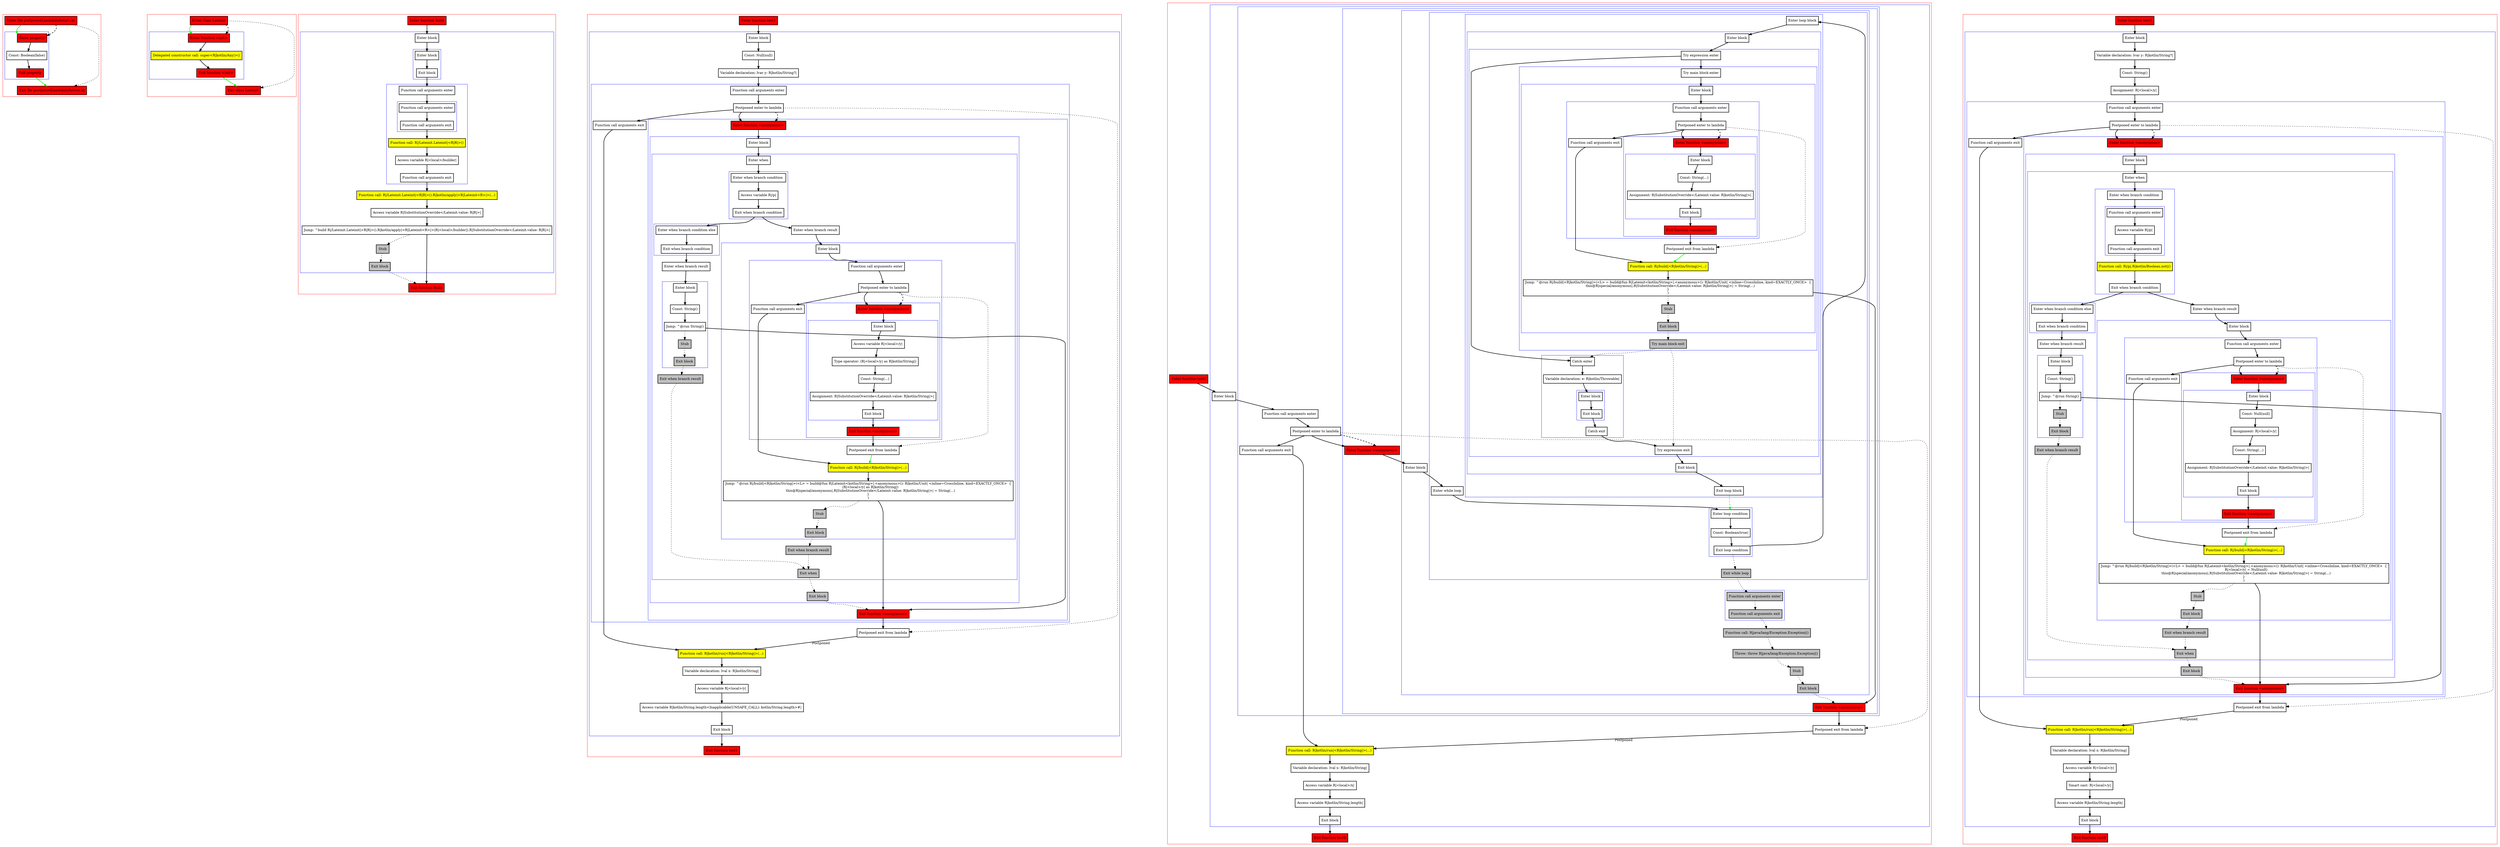 digraph postponedLambdaInReturn_kt {
    graph [nodesep=3]
    node [shape=box penwidth=2]
    edge [penwidth=2]

    subgraph cluster_0 {
        color=red
        0 [label="Enter file postponedLambdaInReturn.kt" style="filled" fillcolor=red];
        subgraph cluster_1 {
            color=blue
            1 [label="Enter property" style="filled" fillcolor=red];
            2 [label="Const: Boolean(false)"];
            3 [label="Exit property" style="filled" fillcolor=red];
        }
        4 [label="Exit file postponedLambdaInReturn.kt" style="filled" fillcolor=red];
    }
    0 -> {1} [color=green];
    0 -> {4} [style=dotted];
    0 -> {1} [style=dashed];
    1 -> {2};
    2 -> {3};
    3 -> {4} [color=green];

    subgraph cluster_2 {
        color=red
        5 [label="Enter class Lateinit" style="filled" fillcolor=red];
        subgraph cluster_3 {
            color=blue
            6 [label="Enter function <init>" style="filled" fillcolor=red];
            7 [label="Delegated constructor call: super<R|kotlin/Any|>()" style="filled" fillcolor=yellow];
            8 [label="Exit function <init>" style="filled" fillcolor=red];
        }
        9 [label="Exit class Lateinit" style="filled" fillcolor=red];
    }
    5 -> {6} [color=green];
    5 -> {9} [style=dotted];
    5 -> {6} [style=dashed];
    6 -> {7};
    7 -> {8};
    8 -> {9} [color=green];

    subgraph cluster_4 {
        color=red
        10 [label="Enter function build" style="filled" fillcolor=red];
        subgraph cluster_5 {
            color=blue
            11 [label="Enter block"];
            subgraph cluster_6 {
                color=blue
                12 [label="Enter block"];
                13 [label="Exit block"];
            }
            subgraph cluster_7 {
                color=blue
                14 [label="Function call arguments enter"];
                subgraph cluster_8 {
                    color=blue
                    15 [label="Function call arguments enter"];
                    16 [label="Function call arguments exit"];
                }
                17 [label="Function call: R|/Lateinit.Lateinit|<R|R|>()" style="filled" fillcolor=yellow];
                18 [label="Access variable R|<local>/builder|"];
                19 [label="Function call arguments exit"];
            }
            20 [label="Function call: R|/Lateinit.Lateinit|<R|R|>().R|kotlin/apply|<R|Lateinit<R>|>(...)" style="filled" fillcolor=yellow];
            21 [label="Access variable R|SubstitutionOverride</Lateinit.value: R|R|>|"];
            22 [label="Jump: ^build R|/Lateinit.Lateinit|<R|R|>().R|kotlin/apply|<R|Lateinit<R>|>(R|<local>/builder|).R|SubstitutionOverride</Lateinit.value: R|R|>|"];
            23 [label="Stub" style="filled" fillcolor=gray];
            24 [label="Exit block" style="filled" fillcolor=gray];
        }
        25 [label="Exit function build" style="filled" fillcolor=red];
    }
    10 -> {11};
    11 -> {12};
    12 -> {13};
    13 -> {14};
    14 -> {15};
    15 -> {16};
    16 -> {17};
    17 -> {18};
    18 -> {19};
    19 -> {20};
    20 -> {21};
    21 -> {22};
    22 -> {25};
    22 -> {23} [style=dotted];
    23 -> {24} [style=dotted];
    24 -> {25} [style=dotted];

    subgraph cluster_9 {
        color=red
        26 [label="Enter function test1" style="filled" fillcolor=red];
        subgraph cluster_10 {
            color=blue
            27 [label="Enter block"];
            28 [label="Const: Null(null)"];
            29 [label="Variable declaration: lvar y: R|kotlin/String?|"];
            subgraph cluster_11 {
                color=blue
                30 [label="Function call arguments enter"];
                31 [label="Postponed enter to lambda"];
                subgraph cluster_12 {
                    color=blue
                    32 [label="Enter function <anonymous>" style="filled" fillcolor=red];
                    subgraph cluster_13 {
                        color=blue
                        33 [label="Enter block"];
                        subgraph cluster_14 {
                            color=blue
                            34 [label="Enter when"];
                            subgraph cluster_15 {
                                color=blue
                                35 [label="Enter when branch condition "];
                                36 [label="Access variable R|/p|"];
                                37 [label="Exit when branch condition"];
                            }
                            subgraph cluster_16 {
                                color=blue
                                38 [label="Enter when branch condition else"];
                                39 [label="Exit when branch condition"];
                            }
                            40 [label="Enter when branch result"];
                            subgraph cluster_17 {
                                color=blue
                                41 [label="Enter block"];
                                42 [label="Const: String()"];
                                43 [label="Jump: ^@run String()"];
                                44 [label="Stub" style="filled" fillcolor=gray];
                                45 [label="Exit block" style="filled" fillcolor=gray];
                            }
                            46 [label="Exit when branch result" style="filled" fillcolor=gray];
                            47 [label="Enter when branch result"];
                            subgraph cluster_18 {
                                color=blue
                                48 [label="Enter block"];
                                subgraph cluster_19 {
                                    color=blue
                                    49 [label="Function call arguments enter"];
                                    50 [label="Postponed enter to lambda"];
                                    subgraph cluster_20 {
                                        color=blue
                                        51 [label="Enter function <anonymous>" style="filled" fillcolor=red];
                                        subgraph cluster_21 {
                                            color=blue
                                            52 [label="Enter block"];
                                            53 [label="Access variable R|<local>/y|"];
                                            54 [label="Type operator: (R|<local>/y| as R|kotlin/String|)"];
                                            55 [label="Const: String(...)"];
                                            56 [label="Assignment: R|SubstitutionOverride</Lateinit.value: R|kotlin/String|>|"];
                                            57 [label="Exit block"];
                                        }
                                        58 [label="Exit function <anonymous>" style="filled" fillcolor=red];
                                    }
                                    59 [label="Function call arguments exit"];
                                }
                                60 [label="Postponed exit from lambda"];
                                61 [label="Function call: R|/build|<R|kotlin/String|>(...)" style="filled" fillcolor=yellow];
                                62 [label="Jump: ^@run R|/build|<R|kotlin/String|>(<L> = build@fun R|Lateinit<kotlin/String>|.<anonymous>(): R|kotlin/Unit| <inline=CrossInline, kind=EXACTLY_ONCE>  {
    (R|<local>/y| as R|kotlin/String|)
    this@R|special/anonymous|.R|SubstitutionOverride</Lateinit.value: R|kotlin/String|>| = String(...)
}
)"];
                                63 [label="Stub" style="filled" fillcolor=gray];
                                64 [label="Exit block" style="filled" fillcolor=gray];
                            }
                            65 [label="Exit when branch result" style="filled" fillcolor=gray];
                            66 [label="Exit when" style="filled" fillcolor=gray];
                        }
                        67 [label="Exit block" style="filled" fillcolor=gray];
                    }
                    68 [label="Exit function <anonymous>" style="filled" fillcolor=red];
                }
                69 [label="Function call arguments exit"];
            }
            70 [label="Postponed exit from lambda"];
            71 [label="Function call: R|kotlin/run|<R|kotlin/String|>(...)" style="filled" fillcolor=yellow];
            72 [label="Variable declaration: lval x: R|kotlin/String|"];
            73 [label="Access variable R|<local>/y|"];
            74 [label="Access variable R|kotlin/String.length<Inapplicable(UNSAFE_CALL): kotlin/String.length>#|"];
            75 [label="Exit block"];
        }
        76 [label="Exit function test1" style="filled" fillcolor=red];
    }
    26 -> {27};
    27 -> {28};
    28 -> {29};
    29 -> {30};
    30 -> {31};
    31 -> {32 69};
    31 -> {70} [style=dotted];
    31 -> {32} [style=dashed];
    32 -> {33};
    33 -> {34};
    34 -> {35};
    35 -> {36};
    36 -> {37};
    37 -> {38 47};
    38 -> {39};
    39 -> {40};
    40 -> {41};
    41 -> {42};
    42 -> {43};
    43 -> {68};
    43 -> {44} [style=dotted];
    44 -> {45} [style=dotted];
    45 -> {46} [style=dotted];
    46 -> {66} [style=dotted];
    47 -> {48};
    48 -> {49};
    49 -> {50};
    50 -> {51 59};
    50 -> {60} [style=dotted];
    50 -> {51} [style=dashed];
    51 -> {52};
    52 -> {53};
    53 -> {54};
    54 -> {55};
    55 -> {56};
    56 -> {57};
    57 -> {58};
    58 -> {60};
    59 -> {61};
    60 -> {61} [color=green];
    61 -> {62};
    62 -> {68};
    62 -> {63} [style=dotted];
    63 -> {64} [style=dotted];
    64 -> {65} [style=dotted];
    65 -> {66} [style=dotted];
    66 -> {67} [style=dotted];
    67 -> {68} [style=dotted];
    68 -> {70};
    69 -> {71};
    70 -> {71} [label="Postponed"];
    71 -> {72};
    72 -> {73};
    73 -> {74};
    74 -> {75};
    75 -> {76};

    subgraph cluster_22 {
        color=red
        77 [label="Enter function test2" style="filled" fillcolor=red];
        subgraph cluster_23 {
            color=blue
            78 [label="Enter block"];
            subgraph cluster_24 {
                color=blue
                79 [label="Function call arguments enter"];
                80 [label="Postponed enter to lambda"];
                subgraph cluster_25 {
                    color=blue
                    81 [label="Enter function <anonymous>" style="filled" fillcolor=red];
                    subgraph cluster_26 {
                        color=blue
                        82 [label="Enter block"];
                        subgraph cluster_27 {
                            color=blue
                            83 [label="Enter while loop"];
                            subgraph cluster_28 {
                                color=blue
                                84 [label="Enter loop condition"];
                                85 [label="Const: Boolean(true)"];
                                86 [label="Exit loop condition"];
                            }
                            subgraph cluster_29 {
                                color=blue
                                87 [label="Enter loop block"];
                                subgraph cluster_30 {
                                    color=blue
                                    88 [label="Enter block"];
                                    subgraph cluster_31 {
                                        color=blue
                                        89 [label="Try expression enter"];
                                        subgraph cluster_32 {
                                            color=blue
                                            90 [label="Try main block enter"];
                                            subgraph cluster_33 {
                                                color=blue
                                                91 [label="Enter block"];
                                                subgraph cluster_34 {
                                                    color=blue
                                                    92 [label="Function call arguments enter"];
                                                    93 [label="Postponed enter to lambda"];
                                                    subgraph cluster_35 {
                                                        color=blue
                                                        94 [label="Enter function <anonymous>" style="filled" fillcolor=red];
                                                        subgraph cluster_36 {
                                                            color=blue
                                                            95 [label="Enter block"];
                                                            96 [label="Const: String(...)"];
                                                            97 [label="Assignment: R|SubstitutionOverride</Lateinit.value: R|kotlin/String|>|"];
                                                            98 [label="Exit block"];
                                                        }
                                                        99 [label="Exit function <anonymous>" style="filled" fillcolor=red];
                                                    }
                                                    100 [label="Function call arguments exit"];
                                                }
                                                101 [label="Postponed exit from lambda"];
                                                102 [label="Function call: R|/build|<R|kotlin/String|>(...)" style="filled" fillcolor=yellow];
                                                103 [label="Jump: ^@run R|/build|<R|kotlin/String|>(<L> = build@fun R|Lateinit<kotlin/String>|.<anonymous>(): R|kotlin/Unit| <inline=CrossInline, kind=EXACTLY_ONCE>  {
    this@R|special/anonymous|.R|SubstitutionOverride</Lateinit.value: R|kotlin/String|>| = String(...)
}
)"];
                                                104 [label="Stub" style="filled" fillcolor=gray];
                                                105 [label="Exit block" style="filled" fillcolor=gray];
                                            }
                                            106 [label="Try main block exit" style="filled" fillcolor=gray];
                                        }
                                        subgraph cluster_37 {
                                            color=blue
                                            107 [label="Catch enter"];
                                            108 [label="Variable declaration: e: R|kotlin/Throwable|"];
                                            subgraph cluster_38 {
                                                color=blue
                                                109 [label="Enter block"];
                                                110 [label="Exit block"];
                                            }
                                            111 [label="Catch exit"];
                                        }
                                        112 [label="Try expression exit"];
                                    }
                                    113 [label="Exit block"];
                                }
                                114 [label="Exit loop block"];
                            }
                            115 [label="Exit while loop" style="filled" fillcolor=gray];
                        }
                        subgraph cluster_39 {
                            color=blue
                            116 [label="Function call arguments enter" style="filled" fillcolor=gray];
                            117 [label="Function call arguments exit" style="filled" fillcolor=gray];
                        }
                        118 [label="Function call: R|java/lang/Exception.Exception|()" style="filled" fillcolor=gray];
                        119 [label="Throw: throw R|java/lang/Exception.Exception|()" style="filled" fillcolor=gray];
                        120 [label="Stub" style="filled" fillcolor=gray];
                        121 [label="Exit block" style="filled" fillcolor=gray];
                    }
                    122 [label="Exit function <anonymous>" style="filled" fillcolor=red];
                }
                123 [label="Function call arguments exit"];
            }
            124 [label="Postponed exit from lambda"];
            125 [label="Function call: R|kotlin/run|<R|kotlin/String|>(...)" style="filled" fillcolor=yellow];
            126 [label="Variable declaration: lval x: R|kotlin/String|"];
            127 [label="Access variable R|<local>/x|"];
            128 [label="Access variable R|kotlin/String.length|"];
            129 [label="Exit block"];
        }
        130 [label="Exit function test2" style="filled" fillcolor=red];
    }
    77 -> {78};
    78 -> {79};
    79 -> {80};
    80 -> {81 123};
    80 -> {124} [style=dotted];
    80 -> {81} [style=dashed];
    81 -> {82};
    82 -> {83};
    83 -> {84};
    84 -> {85};
    85 -> {86};
    86 -> {87};
    86 -> {115} [style=dotted];
    87 -> {88};
    88 -> {89};
    89 -> {90 107};
    90 -> {91};
    91 -> {92};
    92 -> {93};
    93 -> {94 100};
    93 -> {101} [style=dotted];
    93 -> {94} [style=dashed];
    94 -> {95};
    95 -> {96};
    96 -> {97};
    97 -> {98};
    98 -> {99};
    99 -> {101};
    100 -> {102};
    101 -> {102} [color=green];
    102 -> {103};
    103 -> {122};
    103 -> {104} [style=dotted];
    104 -> {105} [style=dotted];
    105 -> {106} [style=dotted];
    106 -> {107 112} [style=dotted];
    107 -> {108};
    108 -> {109};
    109 -> {110};
    110 -> {111};
    111 -> {112};
    112 -> {113};
    113 -> {114};
    114 -> {84} [color=green style=dashed];
    115 -> {116} [style=dotted];
    116 -> {117} [style=dotted];
    117 -> {118} [style=dotted];
    118 -> {119} [style=dotted];
    119 -> {120} [style=dotted];
    120 -> {121} [style=dotted];
    121 -> {122} [style=dotted];
    122 -> {124};
    123 -> {125};
    124 -> {125} [label="Postponed"];
    125 -> {126};
    126 -> {127};
    127 -> {128};
    128 -> {129};
    129 -> {130};

    subgraph cluster_40 {
        color=red
        131 [label="Enter function test3" style="filled" fillcolor=red];
        subgraph cluster_41 {
            color=blue
            132 [label="Enter block"];
            133 [label="Variable declaration: lvar y: R|kotlin/String?|"];
            134 [label="Const: String()"];
            135 [label="Assignment: R|<local>/y|"];
            subgraph cluster_42 {
                color=blue
                136 [label="Function call arguments enter"];
                137 [label="Postponed enter to lambda"];
                subgraph cluster_43 {
                    color=blue
                    138 [label="Enter function <anonymous>" style="filled" fillcolor=red];
                    subgraph cluster_44 {
                        color=blue
                        139 [label="Enter block"];
                        subgraph cluster_45 {
                            color=blue
                            140 [label="Enter when"];
                            subgraph cluster_46 {
                                color=blue
                                141 [label="Enter when branch condition "];
                                subgraph cluster_47 {
                                    color=blue
                                    142 [label="Function call arguments enter"];
                                    143 [label="Access variable R|/p|"];
                                    144 [label="Function call arguments exit"];
                                }
                                145 [label="Function call: R|/p|.R|kotlin/Boolean.not|()" style="filled" fillcolor=yellow];
                                146 [label="Exit when branch condition"];
                            }
                            subgraph cluster_48 {
                                color=blue
                                147 [label="Enter when branch condition else"];
                                148 [label="Exit when branch condition"];
                            }
                            149 [label="Enter when branch result"];
                            subgraph cluster_49 {
                                color=blue
                                150 [label="Enter block"];
                                151 [label="Const: String()"];
                                152 [label="Jump: ^@run String()"];
                                153 [label="Stub" style="filled" fillcolor=gray];
                                154 [label="Exit block" style="filled" fillcolor=gray];
                            }
                            155 [label="Exit when branch result" style="filled" fillcolor=gray];
                            156 [label="Enter when branch result"];
                            subgraph cluster_50 {
                                color=blue
                                157 [label="Enter block"];
                                subgraph cluster_51 {
                                    color=blue
                                    158 [label="Function call arguments enter"];
                                    159 [label="Postponed enter to lambda"];
                                    subgraph cluster_52 {
                                        color=blue
                                        160 [label="Enter function <anonymous>" style="filled" fillcolor=red];
                                        subgraph cluster_53 {
                                            color=blue
                                            161 [label="Enter block"];
                                            162 [label="Const: Null(null)"];
                                            163 [label="Assignment: R|<local>/y|"];
                                            164 [label="Const: String(...)"];
                                            165 [label="Assignment: R|SubstitutionOverride</Lateinit.value: R|kotlin/String|>|"];
                                            166 [label="Exit block"];
                                        }
                                        167 [label="Exit function <anonymous>" style="filled" fillcolor=red];
                                    }
                                    168 [label="Function call arguments exit"];
                                }
                                169 [label="Postponed exit from lambda"];
                                170 [label="Function call: R|/build|<R|kotlin/String|>(...)" style="filled" fillcolor=yellow];
                                171 [label="Jump: ^@run R|/build|<R|kotlin/String|>(<L> = build@fun R|Lateinit<kotlin/String>|.<anonymous>(): R|kotlin/Unit| <inline=CrossInline, kind=EXACTLY_ONCE>  {
    R|<local>/y| = Null(null)
    this@R|special/anonymous|.R|SubstitutionOverride</Lateinit.value: R|kotlin/String|>| = String(...)
}
)"];
                                172 [label="Stub" style="filled" fillcolor=gray];
                                173 [label="Exit block" style="filled" fillcolor=gray];
                            }
                            174 [label="Exit when branch result" style="filled" fillcolor=gray];
                            175 [label="Exit when" style="filled" fillcolor=gray];
                        }
                        176 [label="Exit block" style="filled" fillcolor=gray];
                    }
                    177 [label="Exit function <anonymous>" style="filled" fillcolor=red];
                }
                178 [label="Function call arguments exit"];
            }
            179 [label="Postponed exit from lambda"];
            180 [label="Function call: R|kotlin/run|<R|kotlin/String|>(...)" style="filled" fillcolor=yellow];
            181 [label="Variable declaration: lval x: R|kotlin/String|"];
            182 [label="Access variable R|<local>/y|"];
            183 [label="Smart cast: R|<local>/y|"];
            184 [label="Access variable R|kotlin/String.length|"];
            185 [label="Exit block"];
        }
        186 [label="Exit function test3" style="filled" fillcolor=red];
    }
    131 -> {132};
    132 -> {133};
    133 -> {134};
    134 -> {135};
    135 -> {136};
    136 -> {137};
    137 -> {138 178};
    137 -> {179} [style=dotted];
    137 -> {138} [style=dashed];
    138 -> {139};
    139 -> {140};
    140 -> {141};
    141 -> {142};
    142 -> {143};
    143 -> {144};
    144 -> {145};
    145 -> {146};
    146 -> {147 156};
    147 -> {148};
    148 -> {149};
    149 -> {150};
    150 -> {151};
    151 -> {152};
    152 -> {177};
    152 -> {153} [style=dotted];
    153 -> {154} [style=dotted];
    154 -> {155} [style=dotted];
    155 -> {175} [style=dotted];
    156 -> {157};
    157 -> {158};
    158 -> {159};
    159 -> {160 168};
    159 -> {169} [style=dotted];
    159 -> {160} [style=dashed];
    160 -> {161};
    161 -> {162};
    162 -> {163};
    163 -> {164};
    164 -> {165};
    165 -> {166};
    166 -> {167};
    167 -> {169};
    168 -> {170};
    169 -> {170} [color=green];
    170 -> {171};
    171 -> {177};
    171 -> {172} [style=dotted];
    172 -> {173} [style=dotted];
    173 -> {174} [style=dotted];
    174 -> {175} [style=dotted];
    175 -> {176} [style=dotted];
    176 -> {177} [style=dotted];
    177 -> {179};
    178 -> {180};
    179 -> {180} [label="Postponed"];
    180 -> {181};
    181 -> {182};
    182 -> {183};
    183 -> {184};
    184 -> {185};
    185 -> {186};

}
